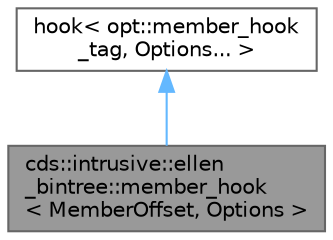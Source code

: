 digraph "cds::intrusive::ellen_bintree::member_hook&lt; MemberOffset, Options &gt;"
{
 // LATEX_PDF_SIZE
  bgcolor="transparent";
  edge [fontname=Helvetica,fontsize=10,labelfontname=Helvetica,labelfontsize=10];
  node [fontname=Helvetica,fontsize=10,shape=box,height=0.2,width=0.4];
  Node1 [id="Node000001",label="cds::intrusive::ellen\l_bintree::member_hook\l\< MemberOffset, Options \>",height=0.2,width=0.4,color="gray40", fillcolor="grey60", style="filled", fontcolor="black",tooltip="Member hook"];
  Node2 -> Node1 [id="edge1_Node000001_Node000002",dir="back",color="steelblue1",style="solid",tooltip=" "];
  Node2 [id="Node000002",label="hook\< opt::member_hook\l_tag, Options... \>",height=0.2,width=0.4,color="gray40", fillcolor="white", style="filled",tooltip=" "];
}
